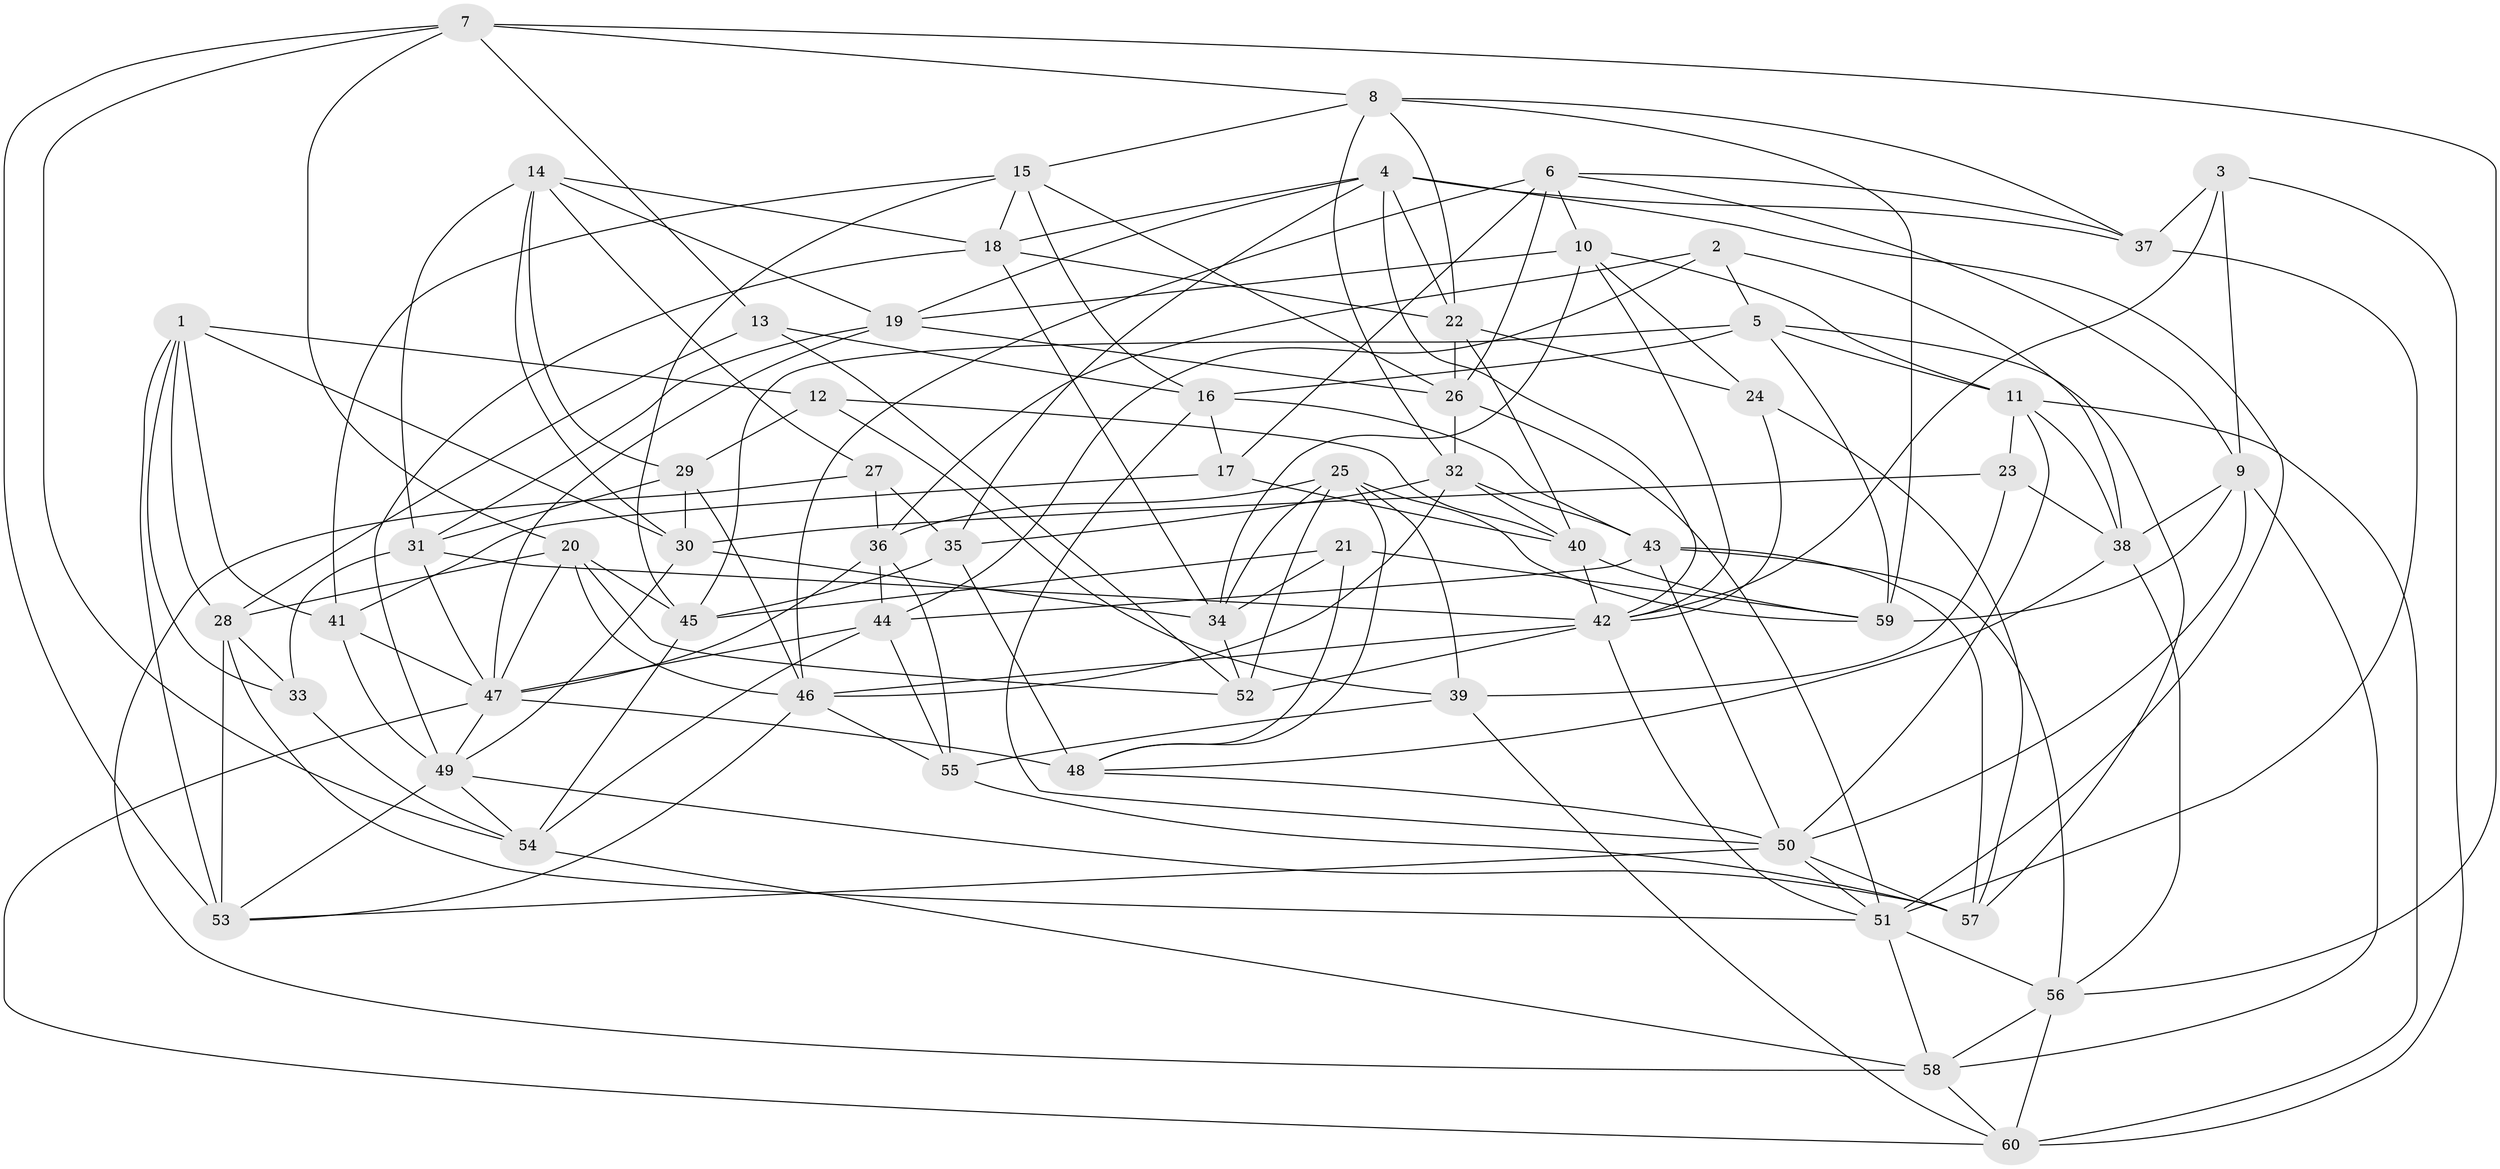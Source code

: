 // original degree distribution, {4: 1.0}
// Generated by graph-tools (version 1.1) at 2025/26/03/09/25 03:26:56]
// undirected, 60 vertices, 173 edges
graph export_dot {
graph [start="1"]
  node [color=gray90,style=filled];
  1;
  2;
  3;
  4;
  5;
  6;
  7;
  8;
  9;
  10;
  11;
  12;
  13;
  14;
  15;
  16;
  17;
  18;
  19;
  20;
  21;
  22;
  23;
  24;
  25;
  26;
  27;
  28;
  29;
  30;
  31;
  32;
  33;
  34;
  35;
  36;
  37;
  38;
  39;
  40;
  41;
  42;
  43;
  44;
  45;
  46;
  47;
  48;
  49;
  50;
  51;
  52;
  53;
  54;
  55;
  56;
  57;
  58;
  59;
  60;
  1 -- 12 [weight=1.0];
  1 -- 28 [weight=1.0];
  1 -- 30 [weight=1.0];
  1 -- 33 [weight=1.0];
  1 -- 41 [weight=1.0];
  1 -- 53 [weight=1.0];
  2 -- 5 [weight=1.0];
  2 -- 36 [weight=1.0];
  2 -- 38 [weight=1.0];
  2 -- 44 [weight=1.0];
  3 -- 9 [weight=1.0];
  3 -- 37 [weight=1.0];
  3 -- 42 [weight=1.0];
  3 -- 60 [weight=1.0];
  4 -- 18 [weight=1.0];
  4 -- 19 [weight=1.0];
  4 -- 22 [weight=1.0];
  4 -- 35 [weight=1.0];
  4 -- 37 [weight=2.0];
  4 -- 42 [weight=1.0];
  4 -- 51 [weight=1.0];
  5 -- 11 [weight=1.0];
  5 -- 16 [weight=1.0];
  5 -- 45 [weight=1.0];
  5 -- 57 [weight=1.0];
  5 -- 59 [weight=1.0];
  6 -- 9 [weight=1.0];
  6 -- 10 [weight=1.0];
  6 -- 17 [weight=1.0];
  6 -- 26 [weight=1.0];
  6 -- 37 [weight=1.0];
  6 -- 46 [weight=1.0];
  7 -- 8 [weight=1.0];
  7 -- 13 [weight=1.0];
  7 -- 20 [weight=1.0];
  7 -- 53 [weight=1.0];
  7 -- 54 [weight=1.0];
  7 -- 56 [weight=1.0];
  8 -- 15 [weight=1.0];
  8 -- 22 [weight=1.0];
  8 -- 32 [weight=1.0];
  8 -- 37 [weight=1.0];
  8 -- 59 [weight=1.0];
  9 -- 38 [weight=1.0];
  9 -- 50 [weight=1.0];
  9 -- 58 [weight=1.0];
  9 -- 59 [weight=1.0];
  10 -- 11 [weight=1.0];
  10 -- 19 [weight=1.0];
  10 -- 24 [weight=1.0];
  10 -- 34 [weight=1.0];
  10 -- 42 [weight=1.0];
  11 -- 23 [weight=1.0];
  11 -- 38 [weight=1.0];
  11 -- 50 [weight=1.0];
  11 -- 60 [weight=1.0];
  12 -- 29 [weight=1.0];
  12 -- 39 [weight=1.0];
  12 -- 40 [weight=1.0];
  13 -- 16 [weight=1.0];
  13 -- 28 [weight=1.0];
  13 -- 52 [weight=1.0];
  14 -- 18 [weight=1.0];
  14 -- 19 [weight=1.0];
  14 -- 27 [weight=1.0];
  14 -- 29 [weight=1.0];
  14 -- 30 [weight=1.0];
  14 -- 31 [weight=1.0];
  15 -- 16 [weight=1.0];
  15 -- 18 [weight=1.0];
  15 -- 26 [weight=1.0];
  15 -- 41 [weight=1.0];
  15 -- 45 [weight=1.0];
  16 -- 17 [weight=1.0];
  16 -- 43 [weight=1.0];
  16 -- 50 [weight=1.0];
  17 -- 40 [weight=1.0];
  17 -- 41 [weight=1.0];
  18 -- 22 [weight=1.0];
  18 -- 34 [weight=1.0];
  18 -- 49 [weight=1.0];
  19 -- 26 [weight=1.0];
  19 -- 31 [weight=1.0];
  19 -- 47 [weight=1.0];
  20 -- 28 [weight=1.0];
  20 -- 45 [weight=1.0];
  20 -- 46 [weight=1.0];
  20 -- 47 [weight=1.0];
  20 -- 52 [weight=1.0];
  21 -- 34 [weight=1.0];
  21 -- 45 [weight=1.0];
  21 -- 48 [weight=1.0];
  21 -- 59 [weight=1.0];
  22 -- 24 [weight=1.0];
  22 -- 26 [weight=1.0];
  22 -- 40 [weight=1.0];
  23 -- 30 [weight=1.0];
  23 -- 38 [weight=1.0];
  23 -- 39 [weight=1.0];
  24 -- 42 [weight=1.0];
  24 -- 57 [weight=1.0];
  25 -- 34 [weight=1.0];
  25 -- 36 [weight=1.0];
  25 -- 39 [weight=1.0];
  25 -- 48 [weight=1.0];
  25 -- 52 [weight=1.0];
  25 -- 59 [weight=1.0];
  26 -- 32 [weight=1.0];
  26 -- 51 [weight=1.0];
  27 -- 35 [weight=1.0];
  27 -- 36 [weight=1.0];
  27 -- 58 [weight=1.0];
  28 -- 33 [weight=1.0];
  28 -- 51 [weight=1.0];
  28 -- 53 [weight=1.0];
  29 -- 30 [weight=1.0];
  29 -- 31 [weight=1.0];
  29 -- 46 [weight=2.0];
  30 -- 34 [weight=1.0];
  30 -- 49 [weight=1.0];
  31 -- 33 [weight=1.0];
  31 -- 42 [weight=1.0];
  31 -- 47 [weight=1.0];
  32 -- 35 [weight=1.0];
  32 -- 40 [weight=1.0];
  32 -- 43 [weight=1.0];
  32 -- 46 [weight=1.0];
  33 -- 54 [weight=1.0];
  34 -- 52 [weight=1.0];
  35 -- 45 [weight=1.0];
  35 -- 48 [weight=2.0];
  36 -- 44 [weight=1.0];
  36 -- 47 [weight=1.0];
  36 -- 55 [weight=1.0];
  37 -- 51 [weight=1.0];
  38 -- 48 [weight=1.0];
  38 -- 56 [weight=1.0];
  39 -- 55 [weight=2.0];
  39 -- 60 [weight=1.0];
  40 -- 42 [weight=1.0];
  40 -- 59 [weight=1.0];
  41 -- 47 [weight=1.0];
  41 -- 49 [weight=2.0];
  42 -- 46 [weight=1.0];
  42 -- 51 [weight=1.0];
  42 -- 52 [weight=2.0];
  43 -- 44 [weight=1.0];
  43 -- 50 [weight=1.0];
  43 -- 56 [weight=1.0];
  43 -- 57 [weight=1.0];
  44 -- 47 [weight=1.0];
  44 -- 54 [weight=1.0];
  44 -- 55 [weight=1.0];
  45 -- 54 [weight=1.0];
  46 -- 53 [weight=1.0];
  46 -- 55 [weight=1.0];
  47 -- 48 [weight=2.0];
  47 -- 49 [weight=1.0];
  47 -- 60 [weight=1.0];
  48 -- 50 [weight=1.0];
  49 -- 53 [weight=1.0];
  49 -- 54 [weight=1.0];
  49 -- 57 [weight=1.0];
  50 -- 51 [weight=1.0];
  50 -- 53 [weight=1.0];
  50 -- 57 [weight=1.0];
  51 -- 56 [weight=1.0];
  51 -- 58 [weight=1.0];
  54 -- 58 [weight=1.0];
  55 -- 57 [weight=1.0];
  56 -- 58 [weight=1.0];
  56 -- 60 [weight=1.0];
  58 -- 60 [weight=1.0];
}

